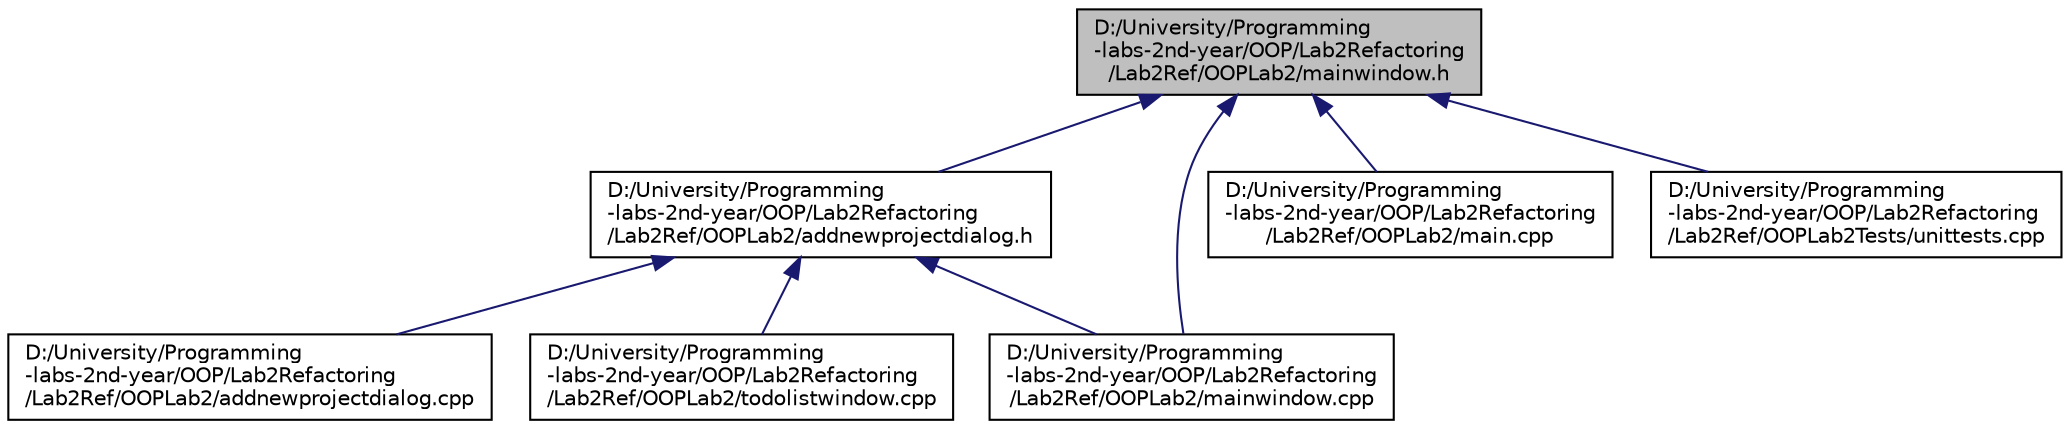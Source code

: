 digraph "D:/University/Programming-labs-2nd-year/OOP/Lab2Refactoring/Lab2Ref/OOPLab2/mainwindow.h"
{
 // LATEX_PDF_SIZE
  edge [fontname="Helvetica",fontsize="10",labelfontname="Helvetica",labelfontsize="10"];
  node [fontname="Helvetica",fontsize="10",shape=record];
  Node1 [label="D:/University/Programming\l-labs-2nd-year/OOP/Lab2Refactoring\l/Lab2Ref/OOPLab2/mainwindow.h",height=0.2,width=0.4,color="black", fillcolor="grey75", style="filled", fontcolor="black",tooltip=" "];
  Node1 -> Node2 [dir="back",color="midnightblue",fontsize="10",style="solid",fontname="Helvetica"];
  Node2 [label="D:/University/Programming\l-labs-2nd-year/OOP/Lab2Refactoring\l/Lab2Ref/OOPLab2/addnewprojectdialog.h",height=0.2,width=0.4,color="black", fillcolor="white", style="filled",URL="$addnewprojectdialog_8h.html",tooltip=" "];
  Node2 -> Node3 [dir="back",color="midnightblue",fontsize="10",style="solid",fontname="Helvetica"];
  Node3 [label="D:/University/Programming\l-labs-2nd-year/OOP/Lab2Refactoring\l/Lab2Ref/OOPLab2/addnewprojectdialog.cpp",height=0.2,width=0.4,color="black", fillcolor="white", style="filled",URL="$addnewprojectdialog_8cpp.html",tooltip=" "];
  Node2 -> Node4 [dir="back",color="midnightblue",fontsize="10",style="solid",fontname="Helvetica"];
  Node4 [label="D:/University/Programming\l-labs-2nd-year/OOP/Lab2Refactoring\l/Lab2Ref/OOPLab2/mainwindow.cpp",height=0.2,width=0.4,color="black", fillcolor="white", style="filled",URL="$mainwindow_8cpp.html",tooltip=" "];
  Node2 -> Node5 [dir="back",color="midnightblue",fontsize="10",style="solid",fontname="Helvetica"];
  Node5 [label="D:/University/Programming\l-labs-2nd-year/OOP/Lab2Refactoring\l/Lab2Ref/OOPLab2/todolistwindow.cpp",height=0.2,width=0.4,color="black", fillcolor="white", style="filled",URL="$todolistwindow_8cpp.html",tooltip=" "];
  Node1 -> Node6 [dir="back",color="midnightblue",fontsize="10",style="solid",fontname="Helvetica"];
  Node6 [label="D:/University/Programming\l-labs-2nd-year/OOP/Lab2Refactoring\l/Lab2Ref/OOPLab2/main.cpp",height=0.2,width=0.4,color="black", fillcolor="white", style="filled",URL="$main_8cpp.html",tooltip=" "];
  Node1 -> Node4 [dir="back",color="midnightblue",fontsize="10",style="solid",fontname="Helvetica"];
  Node1 -> Node7 [dir="back",color="midnightblue",fontsize="10",style="solid",fontname="Helvetica"];
  Node7 [label="D:/University/Programming\l-labs-2nd-year/OOP/Lab2Refactoring\l/Lab2Ref/OOPLab2Tests/unittests.cpp",height=0.2,width=0.4,color="black", fillcolor="white", style="filled",URL="$unittests_8cpp.html",tooltip=" "];
}
